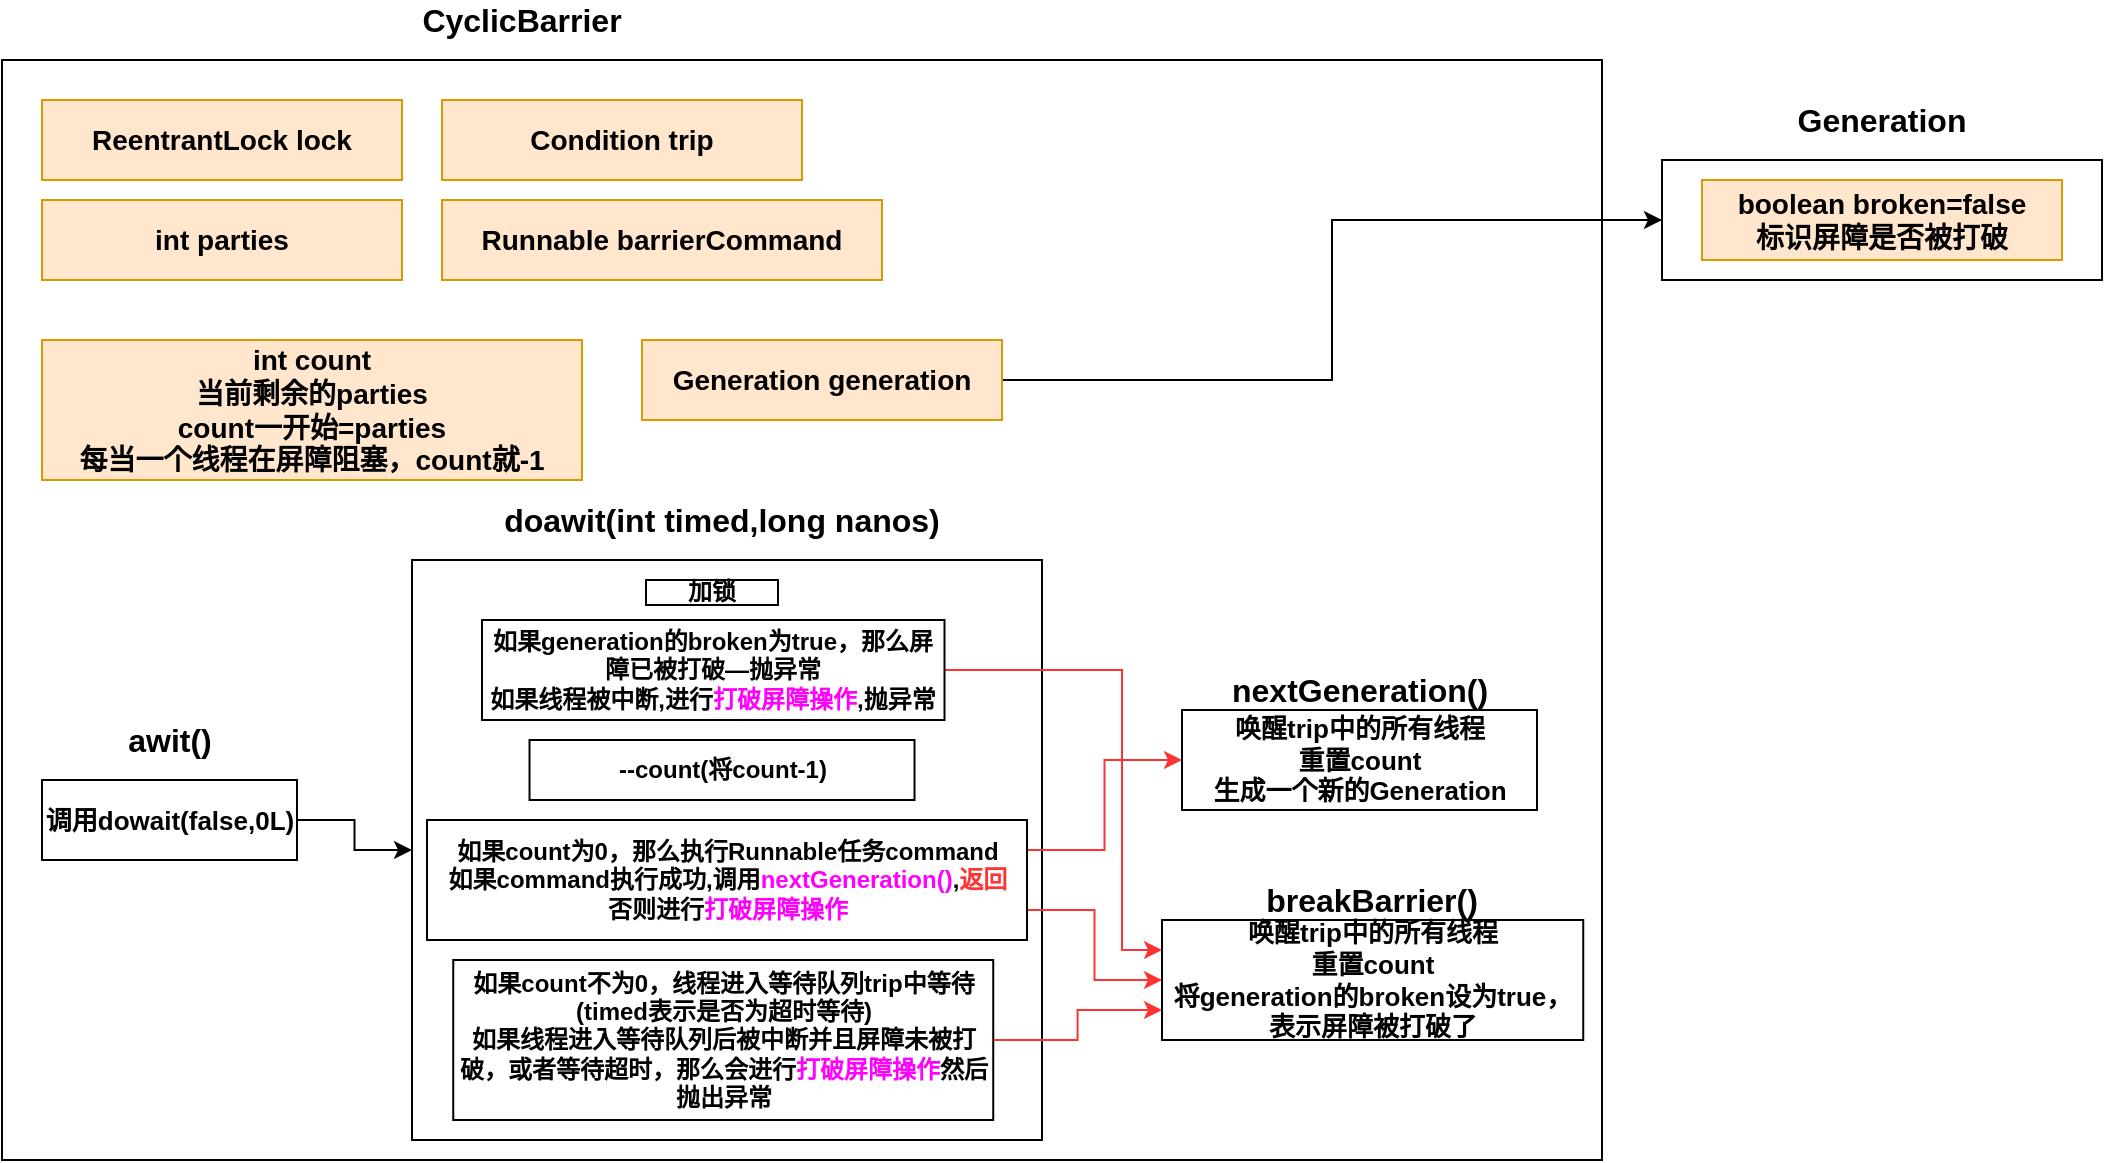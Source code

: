 <mxfile version="15.2.7" type="device"><diagram id="kKrVNFfY-75urLd5mmwd" name="第 1 页"><mxGraphModel dx="21" dy="567" grid="1" gridSize="10" guides="1" tooltips="1" connect="1" arrows="1" fold="1" page="1" pageScale="1" pageWidth="827" pageHeight="1169" math="0" shadow="0"><root><mxCell id="0"/><mxCell id="1" parent="0"/><mxCell id="bMnpIyvR_VUvyCWfDMNN-13" value="" style="rounded=0;whiteSpace=wrap;html=1;" vertex="1" parent="1"><mxGeometry x="840" y="40" width="800" height="550" as="geometry"/></mxCell><mxCell id="bMnpIyvR_VUvyCWfDMNN-14" value="&lt;b&gt;&lt;font style=&quot;font-size: 16px&quot;&gt;CyclicBarrier&lt;/font&gt;&lt;/b&gt;" style="text;html=1;strokeColor=none;fillColor=none;align=center;verticalAlign=middle;whiteSpace=wrap;rounded=0;" vertex="1" parent="1"><mxGeometry x="1080" y="10" width="40" height="20" as="geometry"/></mxCell><mxCell id="bMnpIyvR_VUvyCWfDMNN-15" value="&lt;b&gt;&lt;font style=&quot;font-size: 14px&quot;&gt;ReentrantLock lock&lt;/font&gt;&lt;/b&gt;" style="rounded=0;whiteSpace=wrap;html=1;fillColor=#ffe6cc;strokeColor=#d79b00;" vertex="1" parent="1"><mxGeometry x="860" y="60" width="180" height="40" as="geometry"/></mxCell><mxCell id="bMnpIyvR_VUvyCWfDMNN-16" value="&lt;b&gt;&lt;font style=&quot;font-size: 14px&quot;&gt;Condition trip&lt;/font&gt;&lt;/b&gt;" style="rounded=0;whiteSpace=wrap;html=1;fillColor=#ffe6cc;strokeColor=#d79b00;" vertex="1" parent="1"><mxGeometry x="1060" y="60" width="180" height="40" as="geometry"/></mxCell><mxCell id="bMnpIyvR_VUvyCWfDMNN-17" value="&lt;b&gt;&lt;font style=&quot;font-size: 14px&quot;&gt;int parties&lt;br&gt;&lt;/font&gt;&lt;/b&gt;" style="rounded=0;whiteSpace=wrap;html=1;fillColor=#ffe6cc;strokeColor=#d79b00;" vertex="1" parent="1"><mxGeometry x="860" y="110" width="180" height="40" as="geometry"/></mxCell><mxCell id="bMnpIyvR_VUvyCWfDMNN-18" value="&lt;b&gt;&lt;font style=&quot;font-size: 14px&quot;&gt;int count&lt;br&gt;当前剩余的parties&lt;br&gt;count一开始=parties&lt;br&gt;每当一个线程在屏障阻塞，count就-1&lt;br&gt;&lt;/font&gt;&lt;/b&gt;" style="rounded=0;whiteSpace=wrap;html=1;fillColor=#ffe6cc;strokeColor=#d79b00;" vertex="1" parent="1"><mxGeometry x="860" y="180" width="270" height="70" as="geometry"/></mxCell><mxCell id="bMnpIyvR_VUvyCWfDMNN-19" style="edgeStyle=orthogonalEdgeStyle;rounded=0;orthogonalLoop=1;jettySize=auto;html=1;exitX=1;exitY=0.5;exitDx=0;exitDy=0;entryX=0;entryY=0.5;entryDx=0;entryDy=0;" edge="1" parent="1" source="bMnpIyvR_VUvyCWfDMNN-20" target="bMnpIyvR_VUvyCWfDMNN-22"><mxGeometry relative="1" as="geometry"/></mxCell><mxCell id="bMnpIyvR_VUvyCWfDMNN-20" value="&lt;b&gt;&lt;font style=&quot;font-size: 14px&quot;&gt;Generation generation&lt;br&gt;&lt;/font&gt;&lt;/b&gt;" style="rounded=0;whiteSpace=wrap;html=1;fillColor=#ffe6cc;strokeColor=#d79b00;" vertex="1" parent="1"><mxGeometry x="1160" y="180" width="180" height="40" as="geometry"/></mxCell><mxCell id="bMnpIyvR_VUvyCWfDMNN-21" value="&lt;b&gt;&lt;font style=&quot;font-size: 14px&quot;&gt;Runnable barrierCommand&lt;/font&gt;&lt;/b&gt;" style="rounded=0;whiteSpace=wrap;html=1;fillColor=#ffe6cc;strokeColor=#d79b00;" vertex="1" parent="1"><mxGeometry x="1060" y="110" width="220" height="40" as="geometry"/></mxCell><mxCell id="bMnpIyvR_VUvyCWfDMNN-22" value="" style="rounded=0;whiteSpace=wrap;html=1;" vertex="1" parent="1"><mxGeometry x="1670" y="90" width="220" height="60" as="geometry"/></mxCell><mxCell id="bMnpIyvR_VUvyCWfDMNN-23" value="&lt;b&gt;&lt;font style=&quot;font-size: 16px&quot;&gt;Generation&lt;/font&gt;&lt;/b&gt;" style="text;html=1;strokeColor=none;fillColor=none;align=center;verticalAlign=middle;whiteSpace=wrap;rounded=0;" vertex="1" parent="1"><mxGeometry x="1760" y="60" width="40" height="20" as="geometry"/></mxCell><mxCell id="bMnpIyvR_VUvyCWfDMNN-24" value="&lt;b&gt;&lt;font style=&quot;font-size: 14px&quot;&gt;boolean broken=false&lt;br&gt;标识屏障是否被打破&lt;br&gt;&lt;/font&gt;&lt;/b&gt;" style="rounded=0;whiteSpace=wrap;html=1;fillColor=#ffe6cc;strokeColor=#d79b00;" vertex="1" parent="1"><mxGeometry x="1690" y="100" width="180" height="40" as="geometry"/></mxCell><mxCell id="bMnpIyvR_VUvyCWfDMNN-8" style="edgeStyle=orthogonalEdgeStyle;rounded=0;orthogonalLoop=1;jettySize=auto;html=1;exitX=1;exitY=0.5;exitDx=0;exitDy=0;entryX=0;entryY=0.5;entryDx=0;entryDy=0;" edge="1" parent="1" source="bMnpIyvR_VUvyCWfDMNN-3" target="bMnpIyvR_VUvyCWfDMNN-6"><mxGeometry relative="1" as="geometry"/></mxCell><mxCell id="bMnpIyvR_VUvyCWfDMNN-3" value="&lt;b&gt;&lt;font style=&quot;font-size: 13px&quot;&gt;调用dowait(false,0L)&lt;/font&gt;&lt;/b&gt;" style="rounded=0;whiteSpace=wrap;html=1;" vertex="1" parent="1"><mxGeometry x="860" y="400" width="127.5" height="40" as="geometry"/></mxCell><mxCell id="bMnpIyvR_VUvyCWfDMNN-4" value="&lt;b&gt;&lt;font style=&quot;font-size: 16px&quot;&gt;awit()&lt;/font&gt;&lt;/b&gt;" style="text;html=1;strokeColor=none;fillColor=none;align=center;verticalAlign=middle;whiteSpace=wrap;rounded=0;" vertex="1" parent="1"><mxGeometry x="903.75" y="370" width="40" height="20" as="geometry"/></mxCell><mxCell id="bMnpIyvR_VUvyCWfDMNN-6" value="" style="rounded=0;whiteSpace=wrap;html=1;" vertex="1" parent="1"><mxGeometry x="1045" y="290" width="315" height="290" as="geometry"/></mxCell><mxCell id="bMnpIyvR_VUvyCWfDMNN-7" value="&lt;b&gt;&lt;font style=&quot;font-size: 16px&quot;&gt;doawit(int timed,long nanos)&lt;/font&gt;&lt;/b&gt;" style="text;html=1;strokeColor=none;fillColor=none;align=center;verticalAlign=middle;whiteSpace=wrap;rounded=0;" vertex="1" parent="1"><mxGeometry x="1050.01" y="260" width="300" height="20" as="geometry"/></mxCell><mxCell id="bMnpIyvR_VUvyCWfDMNN-9" value="&lt;b&gt;加锁&lt;/b&gt;" style="rounded=0;whiteSpace=wrap;html=1;" vertex="1" parent="1"><mxGeometry x="1162" y="300" width="66" height="12.5" as="geometry"/></mxCell><mxCell id="bMnpIyvR_VUvyCWfDMNN-35" style="edgeStyle=orthogonalEdgeStyle;rounded=0;orthogonalLoop=1;jettySize=auto;html=1;exitX=1;exitY=0.5;exitDx=0;exitDy=0;entryX=0;entryY=0.25;entryDx=0;entryDy=0;strokeColor=#FF3333;" edge="1" parent="1" source="bMnpIyvR_VUvyCWfDMNN-10" target="bMnpIyvR_VUvyCWfDMNN-28"><mxGeometry relative="1" as="geometry"><Array as="points"><mxPoint x="1400" y="345"/><mxPoint x="1400" y="485"/></Array></mxGeometry></mxCell><mxCell id="bMnpIyvR_VUvyCWfDMNN-10" value="&lt;b&gt;如果generation的broken为true，那么屏障已被打破—抛异常&lt;br&gt;如果线程被中断,进行&lt;font color=&quot;#ff00ff&quot;&gt;打破屏障操作&lt;/font&gt;,抛异常&lt;br&gt;&lt;/b&gt;" style="rounded=0;whiteSpace=wrap;html=1;" vertex="1" parent="1"><mxGeometry x="1080" y="320" width="231.25" height="50" as="geometry"/></mxCell><mxCell id="bMnpIyvR_VUvyCWfDMNN-11" value="&lt;b&gt;--count(将count-1)&lt;/b&gt;" style="rounded=0;whiteSpace=wrap;html=1;" vertex="1" parent="1"><mxGeometry x="1103.76" y="380" width="192.5" height="30" as="geometry"/></mxCell><mxCell id="bMnpIyvR_VUvyCWfDMNN-31" style="edgeStyle=orthogonalEdgeStyle;rounded=0;orthogonalLoop=1;jettySize=auto;html=1;exitX=1;exitY=0.25;exitDx=0;exitDy=0;entryX=0;entryY=0.5;entryDx=0;entryDy=0;strokeColor=#FF3333;" edge="1" parent="1" source="bMnpIyvR_VUvyCWfDMNN-12" target="bMnpIyvR_VUvyCWfDMNN-26"><mxGeometry relative="1" as="geometry"/></mxCell><mxCell id="bMnpIyvR_VUvyCWfDMNN-34" style="edgeStyle=orthogonalEdgeStyle;rounded=0;orthogonalLoop=1;jettySize=auto;html=1;exitX=1;exitY=0.75;exitDx=0;exitDy=0;entryX=0;entryY=0.5;entryDx=0;entryDy=0;strokeColor=#FF3333;" edge="1" parent="1" source="bMnpIyvR_VUvyCWfDMNN-12" target="bMnpIyvR_VUvyCWfDMNN-28"><mxGeometry relative="1" as="geometry"/></mxCell><mxCell id="bMnpIyvR_VUvyCWfDMNN-12" value="&lt;b&gt;如果count为0，那么执行Runnable任务command&lt;br&gt;如果command执行成功,调用&lt;font color=&quot;#ff00ff&quot;&gt;nextGeneration()&lt;/font&gt;,&lt;font color=&quot;#ff3333&quot;&gt;返回&lt;/font&gt;&lt;br&gt;否则进行&lt;font color=&quot;#ff00ff&quot;&gt;打破屏障操作&lt;/font&gt;&lt;br&gt;&lt;/b&gt;" style="rounded=0;whiteSpace=wrap;html=1;" vertex="1" parent="1"><mxGeometry x="1052.5" y="420" width="300" height="60" as="geometry"/></mxCell><mxCell id="bMnpIyvR_VUvyCWfDMNN-36" style="edgeStyle=orthogonalEdgeStyle;rounded=0;orthogonalLoop=1;jettySize=auto;html=1;exitX=1;exitY=0.5;exitDx=0;exitDy=0;entryX=0;entryY=0.75;entryDx=0;entryDy=0;strokeColor=#FF3333;" edge="1" parent="1" source="bMnpIyvR_VUvyCWfDMNN-25" target="bMnpIyvR_VUvyCWfDMNN-28"><mxGeometry relative="1" as="geometry"/></mxCell><mxCell id="bMnpIyvR_VUvyCWfDMNN-25" value="&lt;b&gt;如果count不为0，线程进入等待队列trip中等待(timed表示是否为超时等待)&lt;br&gt;如果线程进入等待队列后被中断并且屏障未被打破，或者等待超时，那么会进行&lt;font color=&quot;#ff00ff&quot;&gt;打破屏障操作&lt;/font&gt;然后抛出异常&lt;br&gt;&lt;/b&gt;" style="rounded=0;whiteSpace=wrap;html=1;" vertex="1" parent="1"><mxGeometry x="1065.62" y="490" width="270" height="80" as="geometry"/></mxCell><mxCell id="bMnpIyvR_VUvyCWfDMNN-26" value="&lt;b&gt;&lt;font style=&quot;font-size: 13px&quot;&gt;唤醒trip中的所有线程&lt;br&gt;重置count&lt;br&gt;生成一个新的Generation&lt;br&gt;&lt;/font&gt;&lt;/b&gt;" style="rounded=0;whiteSpace=wrap;html=1;" vertex="1" parent="1"><mxGeometry x="1430" y="365" width="177.5" height="50" as="geometry"/></mxCell><mxCell id="bMnpIyvR_VUvyCWfDMNN-27" value="&lt;b&gt;&lt;font style=&quot;font-size: 16px&quot;&gt;nextGeneration()&lt;/font&gt;&lt;/b&gt;" style="text;html=1;strokeColor=none;fillColor=none;align=center;verticalAlign=middle;whiteSpace=wrap;rounded=0;" vertex="1" parent="1"><mxGeometry x="1496.87" y="345" width="43.75" height="20" as="geometry"/></mxCell><mxCell id="bMnpIyvR_VUvyCWfDMNN-28" value="&lt;b&gt;&lt;font style=&quot;font-size: 13px&quot;&gt;唤醒trip中的所有线程&lt;br&gt;重置count&lt;br&gt;将generation的broken设为true，表示屏障被打破了&lt;br&gt;&lt;/font&gt;&lt;/b&gt;" style="rounded=0;whiteSpace=wrap;html=1;" vertex="1" parent="1"><mxGeometry x="1420" y="470" width="210.62" height="60" as="geometry"/></mxCell><mxCell id="bMnpIyvR_VUvyCWfDMNN-29" value="&lt;b&gt;&lt;font style=&quot;font-size: 16px&quot;&gt;breakBarrier()&lt;/font&gt;&lt;/b&gt;" style="text;html=1;strokeColor=none;fillColor=none;align=center;verticalAlign=middle;whiteSpace=wrap;rounded=0;" vertex="1" parent="1"><mxGeometry x="1503.44" y="450" width="43.75" height="20" as="geometry"/></mxCell></root></mxGraphModel></diagram></mxfile>